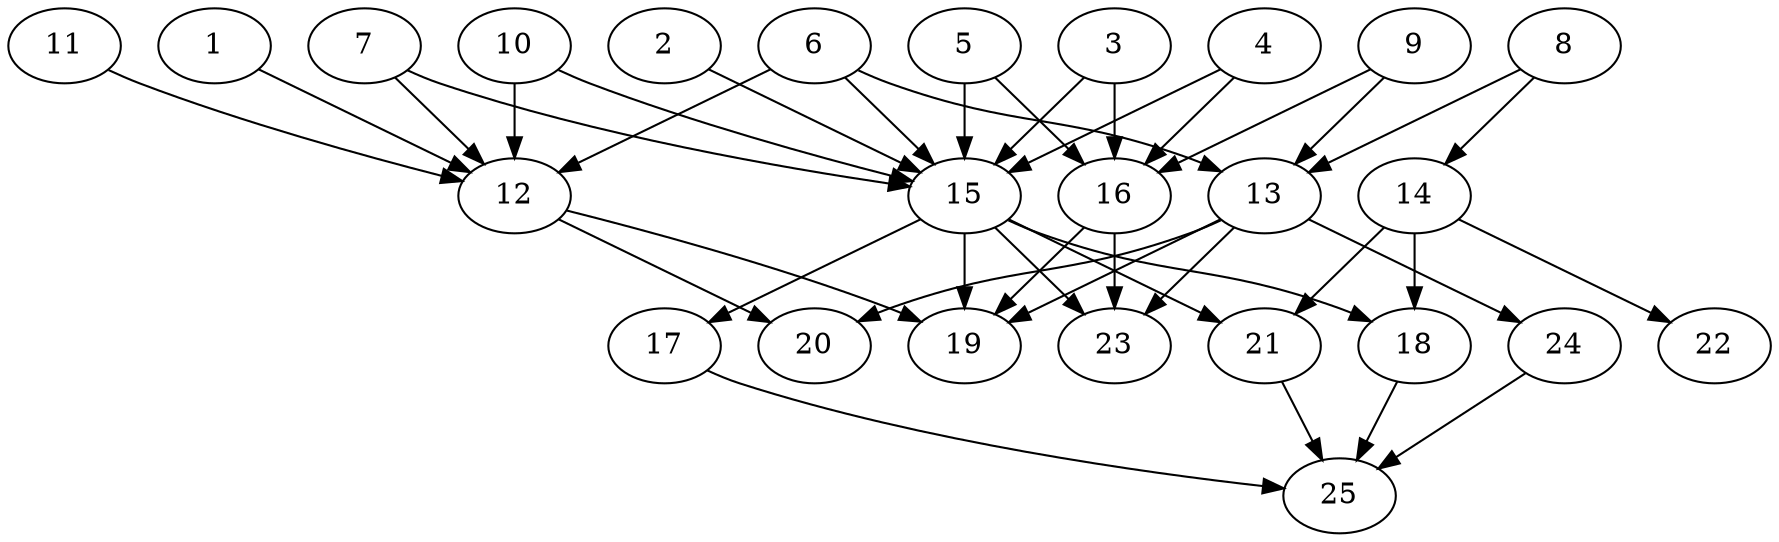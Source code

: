// DAG automatically generated by daggen at Thu Oct  3 14:00:39 2019
// ./daggen --dot -n 25 --ccr 0.5 --fat 0.7 --regular 0.5 --density 0.7 --mindata 5242880 --maxdata 52428800 
digraph G {
  1 [size="82583552", alpha="0.15", expect_size="41291776"] 
  1 -> 12 [size ="41291776"]
  2 [size="79532032", alpha="0.03", expect_size="39766016"] 
  2 -> 15 [size ="39766016"]
  3 [size="42999808", alpha="0.01", expect_size="21499904"] 
  3 -> 15 [size ="21499904"]
  3 -> 16 [size ="21499904"]
  4 [size="49692672", alpha="0.10", expect_size="24846336"] 
  4 -> 15 [size ="24846336"]
  4 -> 16 [size ="24846336"]
  5 [size="68378624", alpha="0.02", expect_size="34189312"] 
  5 -> 15 [size ="34189312"]
  5 -> 16 [size ="34189312"]
  6 [size="38563840", alpha="0.01", expect_size="19281920"] 
  6 -> 12 [size ="19281920"]
  6 -> 13 [size ="19281920"]
  6 -> 15 [size ="19281920"]
  7 [size="46495744", alpha="0.10", expect_size="23247872"] 
  7 -> 12 [size ="23247872"]
  7 -> 15 [size ="23247872"]
  8 [size="46026752", alpha="0.18", expect_size="23013376"] 
  8 -> 13 [size ="23013376"]
  8 -> 14 [size ="23013376"]
  9 [size="78450688", alpha="0.16", expect_size="39225344"] 
  9 -> 13 [size ="39225344"]
  9 -> 16 [size ="39225344"]
  10 [size="59326464", alpha="0.04", expect_size="29663232"] 
  10 -> 12 [size ="29663232"]
  10 -> 15 [size ="29663232"]
  11 [size="41738240", alpha="0.16", expect_size="20869120"] 
  11 -> 12 [size ="20869120"]
  12 [size="17440768", alpha="0.00", expect_size="8720384"] 
  12 -> 19 [size ="8720384"]
  12 -> 20 [size ="8720384"]
  13 [size="33144832", alpha="0.01", expect_size="16572416"] 
  13 -> 19 [size ="16572416"]
  13 -> 20 [size ="16572416"]
  13 -> 23 [size ="16572416"]
  13 -> 24 [size ="16572416"]
  14 [size="39493632", alpha="0.20", expect_size="19746816"] 
  14 -> 18 [size ="19746816"]
  14 -> 21 [size ="19746816"]
  14 -> 22 [size ="19746816"]
  15 [size="85133312", alpha="0.10", expect_size="42566656"] 
  15 -> 17 [size ="42566656"]
  15 -> 18 [size ="42566656"]
  15 -> 19 [size ="42566656"]
  15 -> 21 [size ="42566656"]
  15 -> 23 [size ="42566656"]
  16 [size="93458432", alpha="0.07", expect_size="46729216"] 
  16 -> 19 [size ="46729216"]
  16 -> 23 [size ="46729216"]
  17 [size="97798144", alpha="0.06", expect_size="48899072"] 
  17 -> 25 [size ="48899072"]
  18 [size="49053696", alpha="0.14", expect_size="24526848"] 
  18 -> 25 [size ="24526848"]
  19 [size="37636096", alpha="0.07", expect_size="18818048"] 
  20 [size="19253248", alpha="0.02", expect_size="9626624"] 
  21 [size="38799360", alpha="0.13", expect_size="19399680"] 
  21 -> 25 [size ="19399680"]
  22 [size="18292736", alpha="0.18", expect_size="9146368"] 
  23 [size="18851840", alpha="0.11", expect_size="9425920"] 
  24 [size="22603776", alpha="0.11", expect_size="11301888"] 
  24 -> 25 [size ="11301888"]
  25 [size="22228992", alpha="0.04", expect_size="11114496"] 
}

